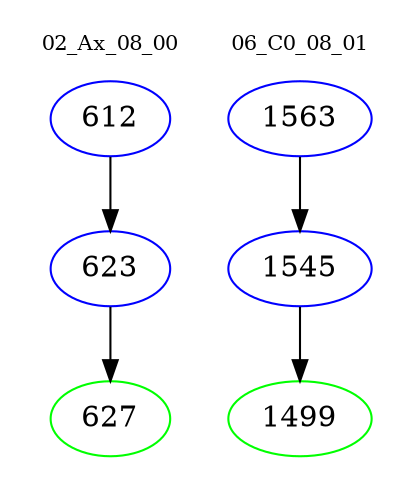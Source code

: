 digraph{
subgraph cluster_0 {
color = white
label = "02_Ax_08_00";
fontsize=10;
T0_612 [label="612", color="blue"]
T0_612 -> T0_623 [color="black"]
T0_623 [label="623", color="blue"]
T0_623 -> T0_627 [color="black"]
T0_627 [label="627", color="green"]
}
subgraph cluster_1 {
color = white
label = "06_C0_08_01";
fontsize=10;
T1_1563 [label="1563", color="blue"]
T1_1563 -> T1_1545 [color="black"]
T1_1545 [label="1545", color="blue"]
T1_1545 -> T1_1499 [color="black"]
T1_1499 [label="1499", color="green"]
}
}
